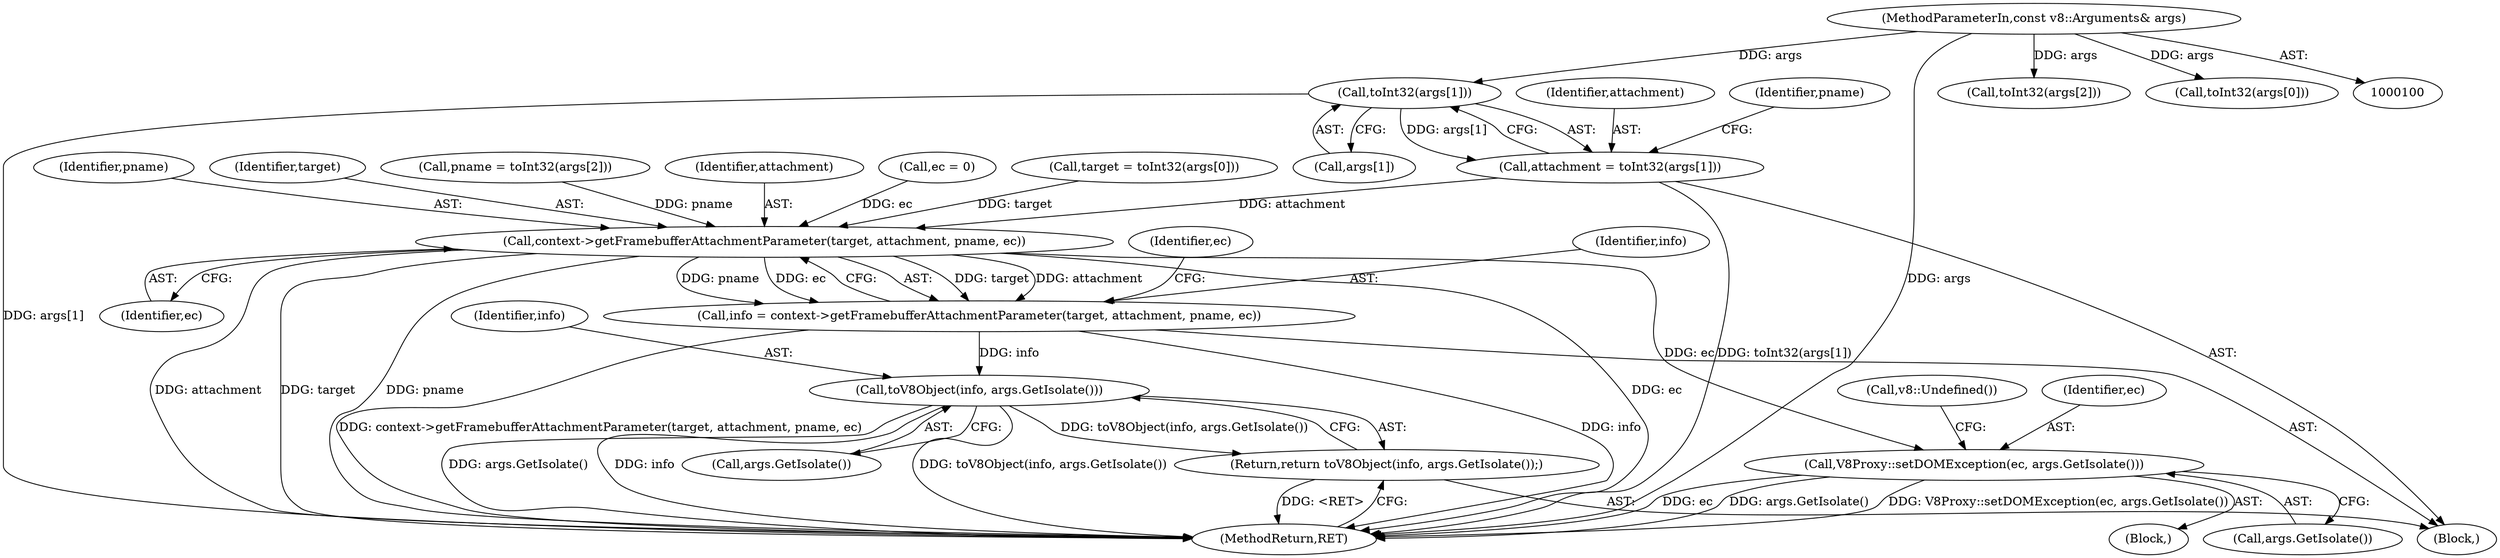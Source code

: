 digraph "0_Chrome_e9372a1bfd3588a80fcf49aa07321f0971dd6091_56@array" {
"1000130" [label="(Call,toInt32(args[1]))"];
"1000101" [label="(MethodParameterIn,const v8::Arguments& args)"];
"1000128" [label="(Call,attachment = toInt32(args[1]))"];
"1000144" [label="(Call,context->getFramebufferAttachmentParameter(target, attachment, pname, ec))"];
"1000142" [label="(Call,info = context->getFramebufferAttachmentParameter(target, attachment, pname, ec))"];
"1000158" [label="(Call,toV8Object(info, args.GetIsolate()))"];
"1000157" [label="(Return,return toV8Object(info, args.GetIsolate());)"];
"1000152" [label="(Call,V8Proxy::setDOMException(ec, args.GetIsolate()))"];
"1000160" [label="(Call,args.GetIsolate())"];
"1000135" [label="(Call,pname = toInt32(args[2]))"];
"1000157" [label="(Return,return toV8Object(info, args.GetIsolate());)"];
"1000150" [label="(Identifier,ec)"];
"1000129" [label="(Identifier,attachment)"];
"1000128" [label="(Call,attachment = toInt32(args[1]))"];
"1000158" [label="(Call,toV8Object(info, args.GetIsolate()))"];
"1000146" [label="(Identifier,attachment)"];
"1000156" [label="(Call,v8::Undefined())"];
"1000161" [label="(MethodReturn,RET)"];
"1000142" [label="(Call,info = context->getFramebufferAttachmentParameter(target, attachment, pname, ec))"];
"1000130" [label="(Call,toInt32(args[1]))"];
"1000148" [label="(Identifier,ec)"];
"1000136" [label="(Identifier,pname)"];
"1000143" [label="(Identifier,info)"];
"1000154" [label="(Call,args.GetIsolate())"];
"1000159" [label="(Identifier,info)"];
"1000131" [label="(Call,args[1])"];
"1000121" [label="(Call,target = toInt32(args[0]))"];
"1000102" [label="(Block,)"];
"1000112" [label="(Call,ec = 0)"];
"1000153" [label="(Identifier,ec)"];
"1000147" [label="(Identifier,pname)"];
"1000151" [label="(Block,)"];
"1000145" [label="(Identifier,target)"];
"1000101" [label="(MethodParameterIn,const v8::Arguments& args)"];
"1000152" [label="(Call,V8Proxy::setDOMException(ec, args.GetIsolate()))"];
"1000144" [label="(Call,context->getFramebufferAttachmentParameter(target, attachment, pname, ec))"];
"1000137" [label="(Call,toInt32(args[2]))"];
"1000123" [label="(Call,toInt32(args[0]))"];
"1000130" -> "1000128"  [label="AST: "];
"1000130" -> "1000131"  [label="CFG: "];
"1000131" -> "1000130"  [label="AST: "];
"1000128" -> "1000130"  [label="CFG: "];
"1000130" -> "1000161"  [label="DDG: args[1]"];
"1000130" -> "1000128"  [label="DDG: args[1]"];
"1000101" -> "1000130"  [label="DDG: args"];
"1000101" -> "1000100"  [label="AST: "];
"1000101" -> "1000161"  [label="DDG: args"];
"1000101" -> "1000123"  [label="DDG: args"];
"1000101" -> "1000137"  [label="DDG: args"];
"1000128" -> "1000102"  [label="AST: "];
"1000129" -> "1000128"  [label="AST: "];
"1000136" -> "1000128"  [label="CFG: "];
"1000128" -> "1000161"  [label="DDG: toInt32(args[1])"];
"1000128" -> "1000144"  [label="DDG: attachment"];
"1000144" -> "1000142"  [label="AST: "];
"1000144" -> "1000148"  [label="CFG: "];
"1000145" -> "1000144"  [label="AST: "];
"1000146" -> "1000144"  [label="AST: "];
"1000147" -> "1000144"  [label="AST: "];
"1000148" -> "1000144"  [label="AST: "];
"1000142" -> "1000144"  [label="CFG: "];
"1000144" -> "1000161"  [label="DDG: ec"];
"1000144" -> "1000161"  [label="DDG: attachment"];
"1000144" -> "1000161"  [label="DDG: target"];
"1000144" -> "1000161"  [label="DDG: pname"];
"1000144" -> "1000142"  [label="DDG: target"];
"1000144" -> "1000142"  [label="DDG: attachment"];
"1000144" -> "1000142"  [label="DDG: pname"];
"1000144" -> "1000142"  [label="DDG: ec"];
"1000121" -> "1000144"  [label="DDG: target"];
"1000135" -> "1000144"  [label="DDG: pname"];
"1000112" -> "1000144"  [label="DDG: ec"];
"1000144" -> "1000152"  [label="DDG: ec"];
"1000142" -> "1000102"  [label="AST: "];
"1000143" -> "1000142"  [label="AST: "];
"1000150" -> "1000142"  [label="CFG: "];
"1000142" -> "1000161"  [label="DDG: context->getFramebufferAttachmentParameter(target, attachment, pname, ec)"];
"1000142" -> "1000161"  [label="DDG: info"];
"1000142" -> "1000158"  [label="DDG: info"];
"1000158" -> "1000157"  [label="AST: "];
"1000158" -> "1000160"  [label="CFG: "];
"1000159" -> "1000158"  [label="AST: "];
"1000160" -> "1000158"  [label="AST: "];
"1000157" -> "1000158"  [label="CFG: "];
"1000158" -> "1000161"  [label="DDG: args.GetIsolate()"];
"1000158" -> "1000161"  [label="DDG: info"];
"1000158" -> "1000161"  [label="DDG: toV8Object(info, args.GetIsolate())"];
"1000158" -> "1000157"  [label="DDG: toV8Object(info, args.GetIsolate())"];
"1000157" -> "1000102"  [label="AST: "];
"1000161" -> "1000157"  [label="CFG: "];
"1000157" -> "1000161"  [label="DDG: <RET>"];
"1000152" -> "1000151"  [label="AST: "];
"1000152" -> "1000154"  [label="CFG: "];
"1000153" -> "1000152"  [label="AST: "];
"1000154" -> "1000152"  [label="AST: "];
"1000156" -> "1000152"  [label="CFG: "];
"1000152" -> "1000161"  [label="DDG: V8Proxy::setDOMException(ec, args.GetIsolate())"];
"1000152" -> "1000161"  [label="DDG: ec"];
"1000152" -> "1000161"  [label="DDG: args.GetIsolate()"];
}
